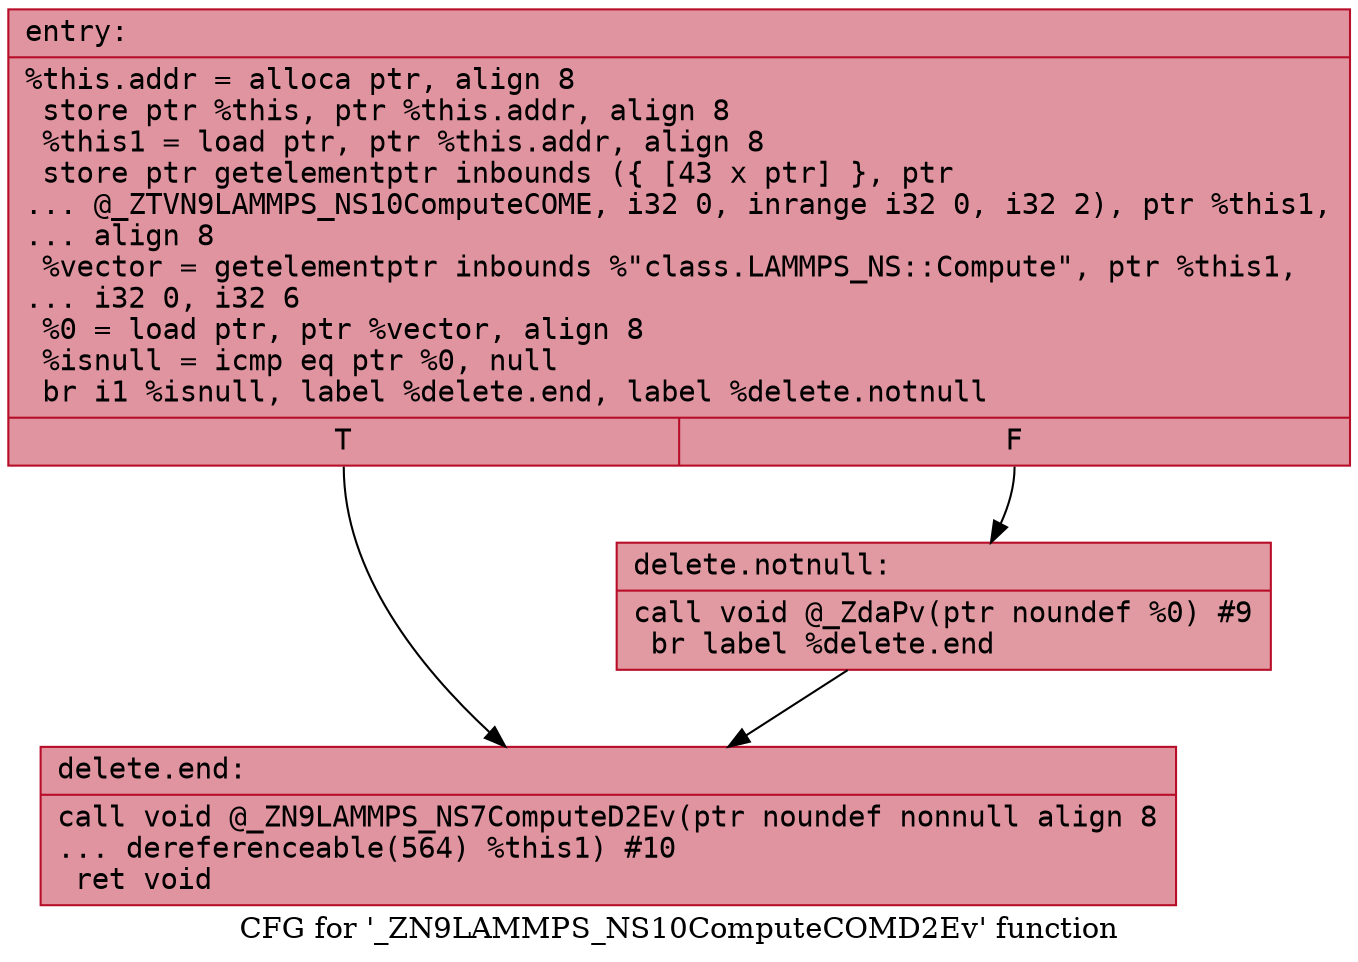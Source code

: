 digraph "CFG for '_ZN9LAMMPS_NS10ComputeCOMD2Ev' function" {
	label="CFG for '_ZN9LAMMPS_NS10ComputeCOMD2Ev' function";

	Node0x55ae7f4fe190 [shape=record,color="#b70d28ff", style=filled, fillcolor="#b70d2870" fontname="Courier",label="{entry:\l|  %this.addr = alloca ptr, align 8\l  store ptr %this, ptr %this.addr, align 8\l  %this1 = load ptr, ptr %this.addr, align 8\l  store ptr getelementptr inbounds (\{ [43 x ptr] \}, ptr\l... @_ZTVN9LAMMPS_NS10ComputeCOME, i32 0, inrange i32 0, i32 2), ptr %this1,\l... align 8\l  %vector = getelementptr inbounds %\"class.LAMMPS_NS::Compute\", ptr %this1,\l... i32 0, i32 6\l  %0 = load ptr, ptr %vector, align 8\l  %isnull = icmp eq ptr %0, null\l  br i1 %isnull, label %delete.end, label %delete.notnull\l|{<s0>T|<s1>F}}"];
	Node0x55ae7f4fe190:s0 -> Node0x55ae7f4f86b0[tooltip="entry -> delete.end\nProbability 37.50%" ];
	Node0x55ae7f4fe190:s1 -> Node0x55ae7f4f8700[tooltip="entry -> delete.notnull\nProbability 62.50%" ];
	Node0x55ae7f4f8700 [shape=record,color="#b70d28ff", style=filled, fillcolor="#bb1b2c70" fontname="Courier",label="{delete.notnull:\l|  call void @_ZdaPv(ptr noundef %0) #9\l  br label %delete.end\l}"];
	Node0x55ae7f4f8700 -> Node0x55ae7f4f86b0[tooltip="delete.notnull -> delete.end\nProbability 100.00%" ];
	Node0x55ae7f4f86b0 [shape=record,color="#b70d28ff", style=filled, fillcolor="#b70d2870" fontname="Courier",label="{delete.end:\l|  call void @_ZN9LAMMPS_NS7ComputeD2Ev(ptr noundef nonnull align 8\l... dereferenceable(564) %this1) #10\l  ret void\l}"];
}
